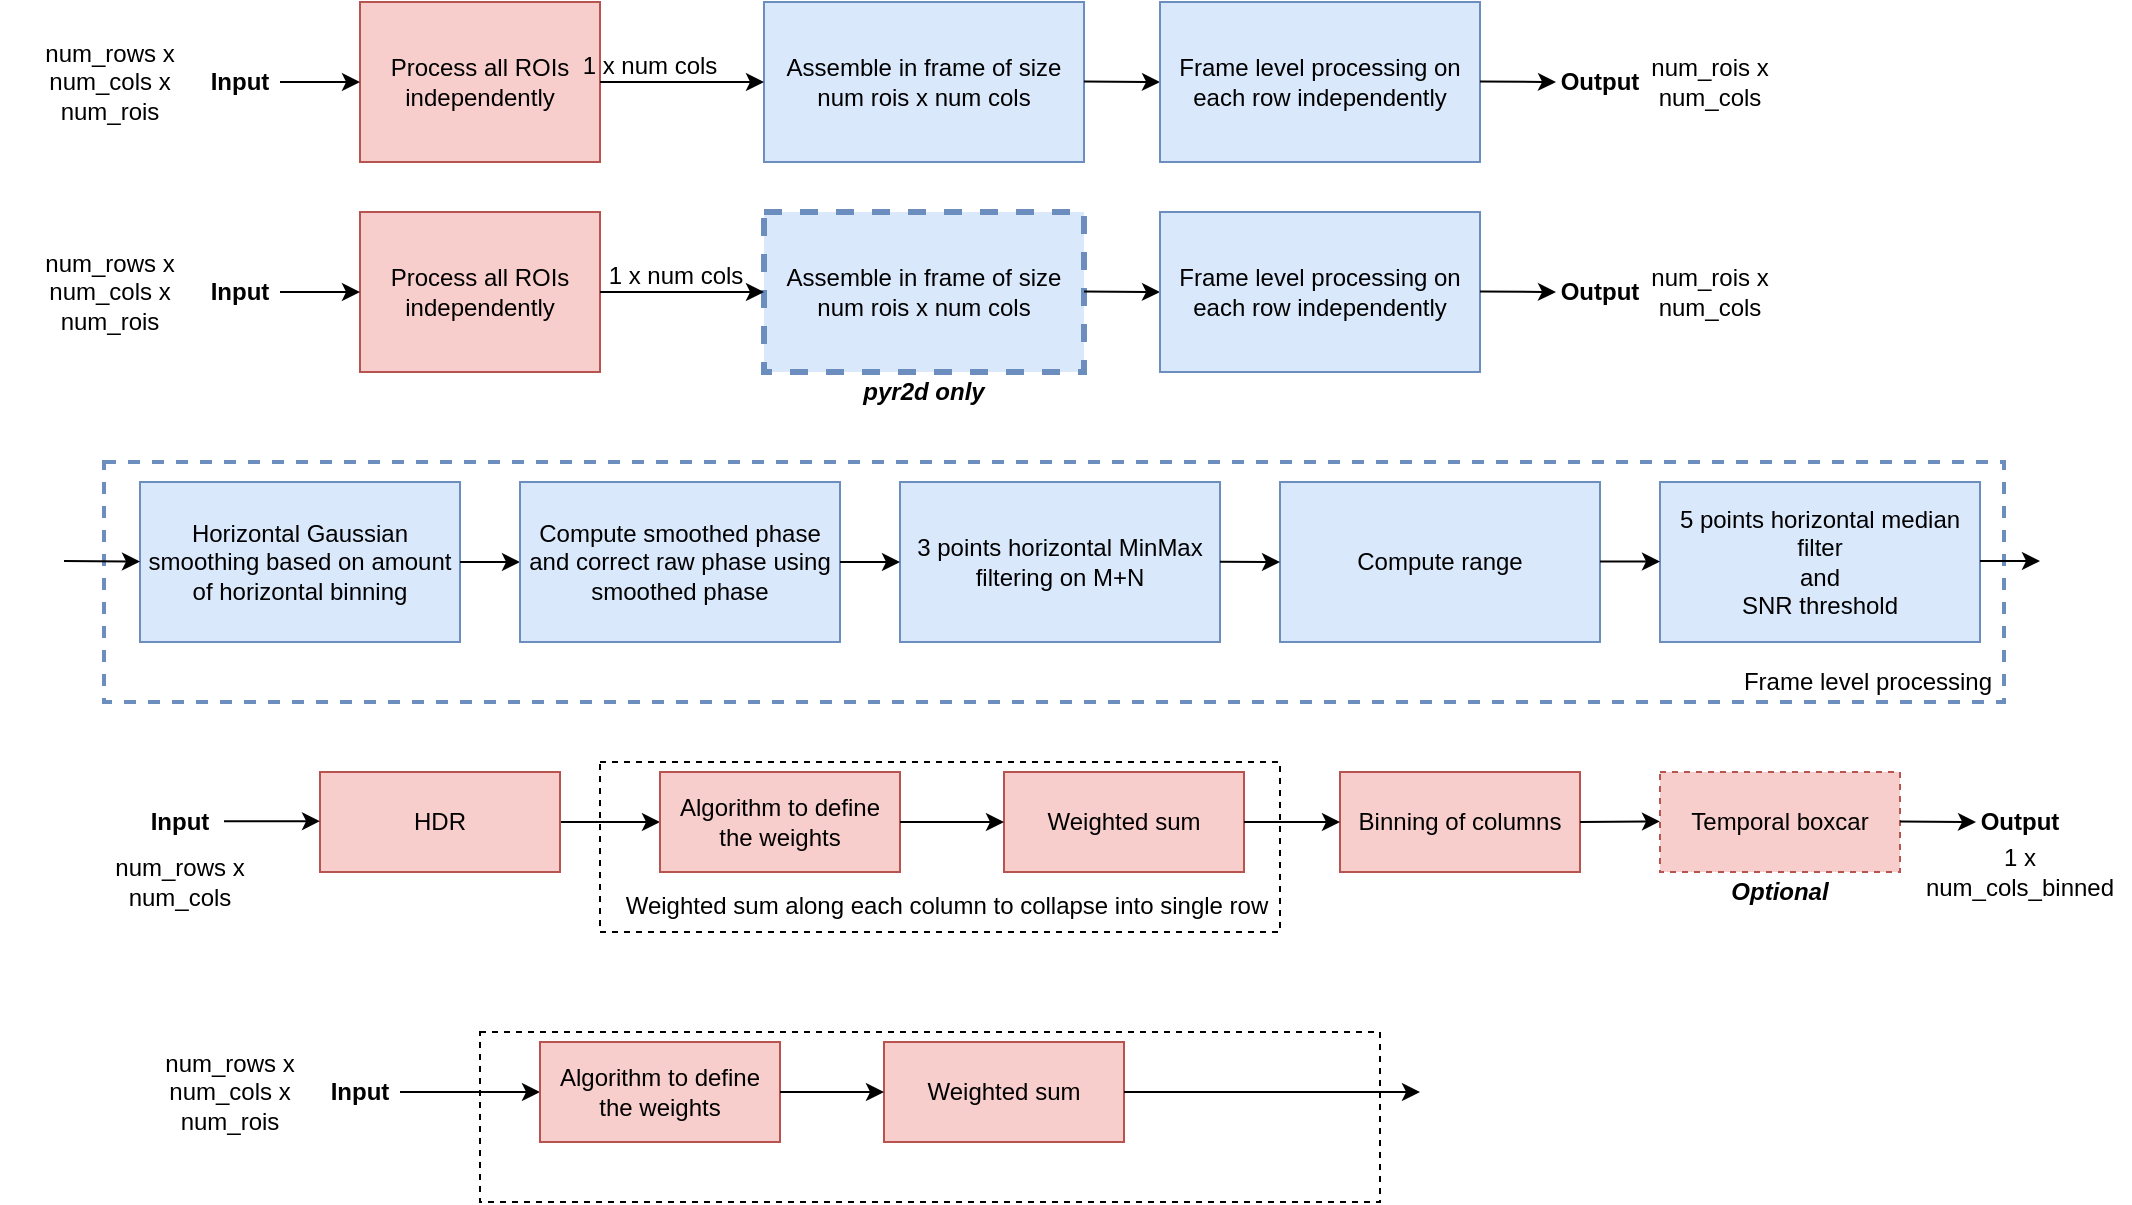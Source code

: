 <mxfile version="20.2.7" type="device" pages="2"><diagram id="CPES8D3Bc70SnslkVam9" name="General"><mxGraphModel dx="1671" dy="1008" grid="1" gridSize="10" guides="1" tooltips="1" connect="1" arrows="1" fold="1" page="1" pageScale="1" pageWidth="1100" pageHeight="850" math="0" shadow="0"><root><mxCell id="0"/><mxCell id="1" parent="0"/><mxCell id="84RFXvigdbON_x3HRqtN-53" value="" style="rounded=0;whiteSpace=wrap;html=1;dashed=1;strokeWidth=2;fillColor=none;strokeColor=#6c8ebf;" vertex="1" parent="1"><mxGeometry x="72" y="470" width="950" height="120" as="geometry"/></mxCell><mxCell id="LRZyCnPMnKfJojhC3Vwh-1" value="Process all ROIs independently" style="rounded=0;whiteSpace=wrap;html=1;fillColor=#f8cecc;strokeColor=#b85450;" parent="1" vertex="1"><mxGeometry x="200" y="240" width="120" height="80" as="geometry"/></mxCell><mxCell id="LRZyCnPMnKfJojhC3Vwh-2" value="" style="endArrow=classic;html=1;rounded=0;entryX=0;entryY=0.5;entryDx=0;entryDy=0;" parent="1" target="LRZyCnPMnKfJojhC3Vwh-1" edge="1"><mxGeometry width="50" height="50" relative="1" as="geometry"><mxPoint x="160" y="280" as="sourcePoint"/><mxPoint x="140" y="370" as="targetPoint"/></mxGeometry></mxCell><mxCell id="LRZyCnPMnKfJojhC3Vwh-4" value="Assemble in frame of size&lt;br&gt;num rois x num cols" style="rounded=0;whiteSpace=wrap;html=1;fillColor=#dae8fc;strokeColor=#6c8ebf;" parent="1" vertex="1"><mxGeometry x="402" y="240" width="160" height="80" as="geometry"/></mxCell><mxCell id="LRZyCnPMnKfJojhC3Vwh-5" value="" style="endArrow=classic;html=1;rounded=0;exitX=1;exitY=0.5;exitDx=0;exitDy=0;entryX=0;entryY=0.5;entryDx=0;entryDy=0;" parent="1" source="LRZyCnPMnKfJojhC3Vwh-1" target="LRZyCnPMnKfJojhC3Vwh-4" edge="1"><mxGeometry width="50" height="50" relative="1" as="geometry"><mxPoint x="360" y="300" as="sourcePoint"/><mxPoint x="410" y="250" as="targetPoint"/></mxGeometry></mxCell><mxCell id="LRZyCnPMnKfJojhC3Vwh-6" value="1 x num cols" style="text;html=1;strokeColor=none;fillColor=none;align=center;verticalAlign=middle;whiteSpace=wrap;rounded=0;" parent="1" vertex="1"><mxGeometry x="310" y="257" width="70" height="30" as="geometry"/></mxCell><mxCell id="LRZyCnPMnKfJojhC3Vwh-8" value="num_rows x num_cols x num_rois" style="text;html=1;strokeColor=none;fillColor=none;align=center;verticalAlign=middle;whiteSpace=wrap;rounded=0;" parent="1" vertex="1"><mxGeometry x="20" y="255" width="110" height="50" as="geometry"/></mxCell><mxCell id="LRZyCnPMnKfJojhC3Vwh-10" value="" style="endArrow=classic;html=1;rounded=0;exitX=1;exitY=0.5;exitDx=0;exitDy=0;" parent="1" edge="1"><mxGeometry width="50" height="50" relative="1" as="geometry"><mxPoint x="562" y="279.71" as="sourcePoint"/><mxPoint x="600" y="280" as="targetPoint"/></mxGeometry></mxCell><mxCell id="LRZyCnPMnKfJojhC3Vwh-11" value="Frame level processing on each row independently" style="rounded=0;whiteSpace=wrap;html=1;fillColor=#dae8fc;strokeColor=#6c8ebf;" parent="1" vertex="1"><mxGeometry x="600" y="240" width="160" height="80" as="geometry"/></mxCell><mxCell id="LRZyCnPMnKfJojhC3Vwh-12" value="&lt;b&gt;Input&lt;/b&gt;" style="text;html=1;strokeColor=none;fillColor=none;align=center;verticalAlign=middle;whiteSpace=wrap;rounded=0;" parent="1" vertex="1"><mxGeometry x="110" y="265" width="60" height="30" as="geometry"/></mxCell><mxCell id="LRZyCnPMnKfJojhC3Vwh-13" value="&lt;b&gt;Output&lt;/b&gt;" style="text;html=1;strokeColor=none;fillColor=none;align=center;verticalAlign=middle;whiteSpace=wrap;rounded=0;" parent="1" vertex="1"><mxGeometry x="790" y="265" width="60" height="30" as="geometry"/></mxCell><mxCell id="LRZyCnPMnKfJojhC3Vwh-14" value="" style="endArrow=classic;html=1;rounded=0;exitX=1;exitY=0.5;exitDx=0;exitDy=0;" parent="1" edge="1"><mxGeometry width="50" height="50" relative="1" as="geometry"><mxPoint x="760" y="279.71" as="sourcePoint"/><mxPoint x="798" y="280" as="targetPoint"/></mxGeometry></mxCell><mxCell id="LRZyCnPMnKfJojhC3Vwh-16" value="num_rois x num_cols" style="text;html=1;strokeColor=none;fillColor=none;align=center;verticalAlign=middle;whiteSpace=wrap;rounded=0;" parent="1" vertex="1"><mxGeometry x="820" y="255" width="110" height="50" as="geometry"/></mxCell><mxCell id="84RFXvigdbON_x3HRqtN-1" value="" style="rounded=0;whiteSpace=wrap;html=1;fillColor=none;dashed=1;" vertex="1" parent="1"><mxGeometry x="320" y="620" width="340" height="85" as="geometry"/></mxCell><mxCell id="84RFXvigdbON_x3HRqtN-2" value="Weighted sum along each column to collapse into single row" style="text;html=1;strokeColor=none;fillColor=none;align=center;verticalAlign=middle;whiteSpace=wrap;rounded=0;dashed=1;" vertex="1" parent="1"><mxGeometry x="326" y="677" width="335" height="30" as="geometry"/></mxCell><mxCell id="84RFXvigdbON_x3HRqtN-3" value="" style="endArrow=classic;html=1;rounded=0;entryX=0;entryY=0.5;entryDx=0;entryDy=0;" edge="1" parent="1" target="84RFXvigdbON_x3HRqtN-6"><mxGeometry width="50" height="50" relative="1" as="geometry"><mxPoint x="300" y="650" as="sourcePoint"/><mxPoint x="320" y="650" as="targetPoint"/></mxGeometry></mxCell><mxCell id="84RFXvigdbON_x3HRqtN-4" value="num_rows x num_cols" style="text;html=1;strokeColor=none;fillColor=none;align=center;verticalAlign=middle;whiteSpace=wrap;rounded=0;" vertex="1" parent="1"><mxGeometry x="55" y="655" width="110" height="50" as="geometry"/></mxCell><mxCell id="84RFXvigdbON_x3HRqtN-5" value="&lt;b&gt;Input&lt;/b&gt;" style="text;html=1;strokeColor=none;fillColor=none;align=center;verticalAlign=middle;whiteSpace=wrap;rounded=0;" vertex="1" parent="1"><mxGeometry x="80" y="635" width="60" height="30" as="geometry"/></mxCell><mxCell id="84RFXvigdbON_x3HRqtN-6" value="Algorithm to define the weights" style="rounded=0;whiteSpace=wrap;html=1;fillColor=#f8cecc;strokeColor=#b85450;" vertex="1" parent="1"><mxGeometry x="350" y="625" width="120" height="50" as="geometry"/></mxCell><mxCell id="84RFXvigdbON_x3HRqtN-7" value="Weighted sum" style="rounded=0;whiteSpace=wrap;html=1;fillColor=#f8cecc;strokeColor=#b85450;" vertex="1" parent="1"><mxGeometry x="522" y="625" width="120" height="50" as="geometry"/></mxCell><mxCell id="84RFXvigdbON_x3HRqtN-8" value="Binning of columns" style="rounded=0;whiteSpace=wrap;html=1;fillColor=#f8cecc;strokeColor=#b85450;" vertex="1" parent="1"><mxGeometry x="690" y="625" width="120" height="50" as="geometry"/></mxCell><mxCell id="84RFXvigdbON_x3HRqtN-9" value="Temporal boxcar" style="rounded=0;whiteSpace=wrap;html=1;fillColor=#f8cecc;strokeColor=#b85450;dashed=1;" vertex="1" parent="1"><mxGeometry x="850" y="625" width="120" height="50" as="geometry"/></mxCell><mxCell id="84RFXvigdbON_x3HRqtN-10" value="&lt;b&gt;Output&lt;/b&gt;" style="text;html=1;strokeColor=none;fillColor=none;align=center;verticalAlign=middle;whiteSpace=wrap;rounded=0;" vertex="1" parent="1"><mxGeometry x="1000" y="635" width="60" height="30" as="geometry"/></mxCell><mxCell id="84RFXvigdbON_x3HRqtN-11" value="" style="endArrow=classic;html=1;rounded=0;exitX=1;exitY=0.5;exitDx=0;exitDy=0;" edge="1" parent="1"><mxGeometry width="50" height="50" relative="1" as="geometry"><mxPoint x="970" y="649.71" as="sourcePoint"/><mxPoint x="1008" y="650" as="targetPoint"/></mxGeometry></mxCell><mxCell id="84RFXvigdbON_x3HRqtN-12" value="" style="endArrow=classic;html=1;rounded=0;exitX=1;exitY=0.5;exitDx=0;exitDy=0;entryX=0;entryY=0.5;entryDx=0;entryDy=0;" edge="1" parent="1" source="84RFXvigdbON_x3HRqtN-6" target="84RFXvigdbON_x3HRqtN-7"><mxGeometry width="50" height="50" relative="1" as="geometry"><mxPoint x="640" y="565" as="sourcePoint"/><mxPoint x="690" y="515" as="targetPoint"/></mxGeometry></mxCell><mxCell id="84RFXvigdbON_x3HRqtN-13" value="" style="endArrow=classic;html=1;rounded=0;exitX=1;exitY=0.5;exitDx=0;exitDy=0;entryX=0;entryY=0.5;entryDx=0;entryDy=0;" edge="1" parent="1" source="84RFXvigdbON_x3HRqtN-7" target="84RFXvigdbON_x3HRqtN-8"><mxGeometry width="50" height="50" relative="1" as="geometry"><mxPoint x="750" y="625" as="sourcePoint"/><mxPoint x="800" y="575" as="targetPoint"/></mxGeometry></mxCell><mxCell id="84RFXvigdbON_x3HRqtN-14" value="" style="endArrow=classic;html=1;rounded=0;entryX=0;entryY=0.5;entryDx=0;entryDy=0;" edge="1" parent="1"><mxGeometry width="50" height="50" relative="1" as="geometry"><mxPoint x="810" y="650" as="sourcePoint"/><mxPoint x="850" y="649.71" as="targetPoint"/></mxGeometry></mxCell><mxCell id="84RFXvigdbON_x3HRqtN-15" value="" style="rounded=0;whiteSpace=wrap;html=1;fillColor=none;dashed=1;" vertex="1" parent="1"><mxGeometry x="260" y="755" width="450" height="85" as="geometry"/></mxCell><mxCell id="84RFXvigdbON_x3HRqtN-16" value="" style="endArrow=classic;html=1;rounded=0;entryX=0;entryY=0.5;entryDx=0;entryDy=0;" edge="1" parent="1" target="84RFXvigdbON_x3HRqtN-19"><mxGeometry width="50" height="50" relative="1" as="geometry"><mxPoint x="220" y="785" as="sourcePoint"/><mxPoint x="260" y="785" as="targetPoint"/></mxGeometry></mxCell><mxCell id="84RFXvigdbON_x3HRqtN-17" value="num_rows x num_cols x num_rois" style="text;html=1;strokeColor=none;fillColor=none;align=center;verticalAlign=middle;whiteSpace=wrap;rounded=0;" vertex="1" parent="1"><mxGeometry x="80" y="760" width="110" height="50" as="geometry"/></mxCell><mxCell id="84RFXvigdbON_x3HRqtN-18" value="&lt;b&gt;Input&lt;/b&gt;" style="text;html=1;strokeColor=none;fillColor=none;align=center;verticalAlign=middle;whiteSpace=wrap;rounded=0;" vertex="1" parent="1"><mxGeometry x="170" y="770" width="60" height="30" as="geometry"/></mxCell><mxCell id="84RFXvigdbON_x3HRqtN-19" value="Algorithm to define the weights" style="rounded=0;whiteSpace=wrap;html=1;fillColor=#f8cecc;strokeColor=#b85450;" vertex="1" parent="1"><mxGeometry x="290" y="760" width="120" height="50" as="geometry"/></mxCell><mxCell id="84RFXvigdbON_x3HRqtN-20" value="Weighted sum" style="rounded=0;whiteSpace=wrap;html=1;fillColor=#f8cecc;strokeColor=#b85450;" vertex="1" parent="1"><mxGeometry x="462" y="760" width="120" height="50" as="geometry"/></mxCell><mxCell id="84RFXvigdbON_x3HRqtN-21" value="" style="endArrow=classic;html=1;rounded=0;exitX=1;exitY=0.5;exitDx=0;exitDy=0;entryX=0;entryY=0.5;entryDx=0;entryDy=0;" edge="1" parent="1" source="84RFXvigdbON_x3HRqtN-19" target="84RFXvigdbON_x3HRqtN-20"><mxGeometry width="50" height="50" relative="1" as="geometry"><mxPoint x="580" y="700" as="sourcePoint"/><mxPoint x="630" y="650" as="targetPoint"/></mxGeometry></mxCell><mxCell id="84RFXvigdbON_x3HRqtN-22" value="" style="endArrow=classic;html=1;rounded=0;exitX=1;exitY=0.5;exitDx=0;exitDy=0;" edge="1" parent="1" source="84RFXvigdbON_x3HRqtN-20"><mxGeometry width="50" height="50" relative="1" as="geometry"><mxPoint x="690" y="760" as="sourcePoint"/><mxPoint x="730" y="785" as="targetPoint"/></mxGeometry></mxCell><mxCell id="84RFXvigdbON_x3HRqtN-23" value="Process all ROIs independently" style="rounded=0;whiteSpace=wrap;html=1;fillColor=#f8cecc;strokeColor=#b85450;" vertex="1" parent="1"><mxGeometry x="200" y="345" width="120" height="80" as="geometry"/></mxCell><mxCell id="84RFXvigdbON_x3HRqtN-24" value="" style="endArrow=classic;html=1;rounded=0;entryX=0;entryY=0.5;entryDx=0;entryDy=0;" edge="1" parent="1" target="84RFXvigdbON_x3HRqtN-23"><mxGeometry width="50" height="50" relative="1" as="geometry"><mxPoint x="160" y="385" as="sourcePoint"/><mxPoint x="140" y="475" as="targetPoint"/></mxGeometry></mxCell><mxCell id="84RFXvigdbON_x3HRqtN-25" value="Assemble in frame of size&lt;br&gt;num rois x num cols" style="rounded=0;whiteSpace=wrap;html=1;fillColor=#dae8fc;strokeColor=#6c8ebf;dashed=1;strokeWidth=3;" vertex="1" parent="1"><mxGeometry x="402" y="345" width="160" height="80" as="geometry"/></mxCell><mxCell id="84RFXvigdbON_x3HRqtN-26" value="" style="endArrow=classic;html=1;rounded=0;exitX=1;exitY=0.5;exitDx=0;exitDy=0;entryX=0;entryY=0.5;entryDx=0;entryDy=0;" edge="1" parent="1" source="84RFXvigdbON_x3HRqtN-23" target="84RFXvigdbON_x3HRqtN-25"><mxGeometry width="50" height="50" relative="1" as="geometry"><mxPoint x="360" y="405" as="sourcePoint"/><mxPoint x="410" y="355" as="targetPoint"/></mxGeometry></mxCell><mxCell id="84RFXvigdbON_x3HRqtN-27" value="1 x num cols" style="text;html=1;strokeColor=none;fillColor=none;align=center;verticalAlign=middle;whiteSpace=wrap;rounded=0;" vertex="1" parent="1"><mxGeometry x="323" y="362" width="70" height="30" as="geometry"/></mxCell><mxCell id="84RFXvigdbON_x3HRqtN-28" value="num_rows x num_cols x num_rois" style="text;html=1;strokeColor=none;fillColor=none;align=center;verticalAlign=middle;whiteSpace=wrap;rounded=0;" vertex="1" parent="1"><mxGeometry x="20" y="360" width="110" height="50" as="geometry"/></mxCell><mxCell id="84RFXvigdbON_x3HRqtN-29" value="" style="endArrow=classic;html=1;rounded=0;exitX=1;exitY=0.5;exitDx=0;exitDy=0;" edge="1" parent="1"><mxGeometry width="50" height="50" relative="1" as="geometry"><mxPoint x="562" y="384.71" as="sourcePoint"/><mxPoint x="600" y="385" as="targetPoint"/></mxGeometry></mxCell><mxCell id="84RFXvigdbON_x3HRqtN-30" value="Frame level processing on each row independently" style="rounded=0;whiteSpace=wrap;html=1;fillColor=#dae8fc;strokeColor=#6c8ebf;" vertex="1" parent="1"><mxGeometry x="600" y="345" width="160" height="80" as="geometry"/></mxCell><mxCell id="84RFXvigdbON_x3HRqtN-31" value="&lt;b&gt;Input&lt;/b&gt;" style="text;html=1;strokeColor=none;fillColor=none;align=center;verticalAlign=middle;whiteSpace=wrap;rounded=0;" vertex="1" parent="1"><mxGeometry x="110" y="370" width="60" height="30" as="geometry"/></mxCell><mxCell id="84RFXvigdbON_x3HRqtN-32" value="&lt;b&gt;Output&lt;/b&gt;" style="text;html=1;strokeColor=none;fillColor=none;align=center;verticalAlign=middle;whiteSpace=wrap;rounded=0;" vertex="1" parent="1"><mxGeometry x="790" y="370" width="60" height="30" as="geometry"/></mxCell><mxCell id="84RFXvigdbON_x3HRqtN-33" value="" style="endArrow=classic;html=1;rounded=0;exitX=1;exitY=0.5;exitDx=0;exitDy=0;" edge="1" parent="1"><mxGeometry width="50" height="50" relative="1" as="geometry"><mxPoint x="760" y="384.71" as="sourcePoint"/><mxPoint x="798" y="385" as="targetPoint"/></mxGeometry></mxCell><mxCell id="84RFXvigdbON_x3HRqtN-34" value="num_rois x num_cols" style="text;html=1;strokeColor=none;fillColor=none;align=center;verticalAlign=middle;whiteSpace=wrap;rounded=0;" vertex="1" parent="1"><mxGeometry x="820" y="360" width="110" height="50" as="geometry"/></mxCell><mxCell id="84RFXvigdbON_x3HRqtN-35" value="&lt;i&gt;&lt;b&gt;pyr2d only&lt;/b&gt;&lt;/i&gt;" style="text;html=1;strokeColor=none;fillColor=none;align=center;verticalAlign=middle;whiteSpace=wrap;rounded=0;dashed=1;" vertex="1" parent="1"><mxGeometry x="432" y="420" width="100" height="30" as="geometry"/></mxCell><mxCell id="84RFXvigdbON_x3HRqtN-37" value="Horizontal Gaussian smoothing based on amount of horizontal binning" style="rounded=0;whiteSpace=wrap;html=1;fillColor=#dae8fc;strokeColor=#6c8ebf;" vertex="1" parent="1"><mxGeometry x="90" y="480" width="160" height="80" as="geometry"/></mxCell><mxCell id="84RFXvigdbON_x3HRqtN-38" value="" style="endArrow=classic;html=1;rounded=0;exitX=1;exitY=0.5;exitDx=0;exitDy=0;" edge="1" parent="1" source="84RFXvigdbON_x3HRqtN-37"><mxGeometry width="50" height="50" relative="1" as="geometry"><mxPoint x="380" y="530" as="sourcePoint"/><mxPoint x="280" y="520" as="targetPoint"/></mxGeometry></mxCell><mxCell id="84RFXvigdbON_x3HRqtN-39" value="Compute smoothed phase and correct raw phase using smoothed phase" style="rounded=0;whiteSpace=wrap;html=1;fillColor=#dae8fc;strokeColor=#6c8ebf;" vertex="1" parent="1"><mxGeometry x="280" y="480" width="160" height="80" as="geometry"/></mxCell><mxCell id="84RFXvigdbON_x3HRqtN-40" value="3 points horizontal MinMax filtering on M+N" style="rounded=0;whiteSpace=wrap;html=1;fillColor=#dae8fc;strokeColor=#6c8ebf;" vertex="1" parent="1"><mxGeometry x="470" y="480" width="160" height="80" as="geometry"/></mxCell><mxCell id="84RFXvigdbON_x3HRqtN-41" value="" style="endArrow=classic;html=1;rounded=0;exitX=1;exitY=0.5;exitDx=0;exitDy=0;" edge="1" parent="1" source="84RFXvigdbON_x3HRqtN-39"><mxGeometry width="50" height="50" relative="1" as="geometry"><mxPoint x="470" y="550" as="sourcePoint"/><mxPoint x="470" y="520" as="targetPoint"/></mxGeometry></mxCell><mxCell id="84RFXvigdbON_x3HRqtN-42" value="Compute range" style="rounded=0;whiteSpace=wrap;html=1;fillColor=#dae8fc;strokeColor=#6c8ebf;" vertex="1" parent="1"><mxGeometry x="660" y="480" width="160" height="80" as="geometry"/></mxCell><mxCell id="84RFXvigdbON_x3HRqtN-43" value="" style="endArrow=classic;html=1;rounded=0;exitX=1;exitY=0.5;exitDx=0;exitDy=0;" edge="1" parent="1"><mxGeometry width="50" height="50" relative="1" as="geometry"><mxPoint x="630" y="519.92" as="sourcePoint"/><mxPoint x="660" y="520" as="targetPoint"/></mxGeometry></mxCell><mxCell id="84RFXvigdbON_x3HRqtN-46" value="5 points horizontal median filter&lt;br&gt;and&lt;br&gt;SNR threshold" style="rounded=0;whiteSpace=wrap;html=1;fillColor=#dae8fc;strokeColor=#6c8ebf;" vertex="1" parent="1"><mxGeometry x="850" y="480" width="160" height="80" as="geometry"/></mxCell><mxCell id="84RFXvigdbON_x3HRqtN-48" value="" style="endArrow=classic;html=1;rounded=0;exitX=1;exitY=0.5;exitDx=0;exitDy=0;" edge="1" parent="1"><mxGeometry width="50" height="50" relative="1" as="geometry"><mxPoint x="820" y="519.71" as="sourcePoint"/><mxPoint x="850" y="519.79" as="targetPoint"/></mxGeometry></mxCell><mxCell id="84RFXvigdbON_x3HRqtN-49" value="" style="endArrow=classic;html=1;rounded=0;exitX=1;exitY=0.5;exitDx=0;exitDy=0;" edge="1" parent="1"><mxGeometry width="50" height="50" relative="1" as="geometry"><mxPoint x="52" y="519.5" as="sourcePoint"/><mxPoint x="90" y="519.79" as="targetPoint"/></mxGeometry></mxCell><mxCell id="84RFXvigdbON_x3HRqtN-50" value="" style="endArrow=classic;html=1;rounded=0;" edge="1" parent="1"><mxGeometry width="50" height="50" relative="1" as="geometry"><mxPoint x="1010" y="519.5" as="sourcePoint"/><mxPoint x="1040" y="519.5" as="targetPoint"/></mxGeometry></mxCell><mxCell id="84RFXvigdbON_x3HRqtN-54" value="Frame level processing" style="text;html=1;strokeColor=none;fillColor=none;align=center;verticalAlign=middle;whiteSpace=wrap;rounded=0;dashed=1;" vertex="1" parent="1"><mxGeometry x="844" y="565" width="220" height="30" as="geometry"/></mxCell><mxCell id="84RFXvigdbON_x3HRqtN-55" value="&lt;i&gt;&lt;b&gt;Optional&lt;/b&gt;&lt;/i&gt;" style="text;html=1;strokeColor=none;fillColor=none;align=center;verticalAlign=middle;whiteSpace=wrap;rounded=0;dashed=1;" vertex="1" parent="1"><mxGeometry x="880" y="670" width="60" height="30" as="geometry"/></mxCell><mxCell id="84RFXvigdbON_x3HRqtN-56" value="HDR" style="rounded=0;whiteSpace=wrap;html=1;fillColor=#f8cecc;strokeColor=#b85450;" vertex="1" parent="1"><mxGeometry x="180" y="625" width="120" height="50" as="geometry"/></mxCell><mxCell id="84RFXvigdbON_x3HRqtN-57" value="" style="endArrow=classic;html=1;rounded=0;exitX=1;exitY=0.5;exitDx=0;exitDy=0;entryX=0;entryY=0.5;entryDx=0;entryDy=0;" edge="1" parent="1"><mxGeometry width="50" height="50" relative="1" as="geometry"><mxPoint x="132" y="649.58" as="sourcePoint"/><mxPoint x="180" y="649.58" as="targetPoint"/></mxGeometry></mxCell><mxCell id="84RFXvigdbON_x3HRqtN-58" value="1 x num_cols_binned" style="text;html=1;strokeColor=none;fillColor=none;align=center;verticalAlign=middle;whiteSpace=wrap;rounded=0;" vertex="1" parent="1"><mxGeometry x="975" y="650" width="110" height="50" as="geometry"/></mxCell></root></mxGraphModel></diagram><diagram id="yjYOpguXzEFiWofL48hG" name="Weighted schemes"><mxGraphModel dx="1420" dy="857" grid="1" gridSize="10" guides="1" tooltips="1" connect="1" arrows="1" fold="1" page="1" pageScale="1" pageWidth="1100" pageHeight="850" math="0" shadow="0"><root><mxCell id="0"/><mxCell id="1" parent="0"/><mxCell id="8onglf-DqJmvFjRwNT8m-1" value="" style="rounded=0;whiteSpace=wrap;html=1;fillColor=none;dashed=1;" vertex="1" parent="1"><mxGeometry x="262" y="300" width="500" height="85" as="geometry"/></mxCell><mxCell id="8onglf-DqJmvFjRwNT8m-2" value="Weighted sum algorithm using all num_rows points for each column (assigned weight based on SNR value of each pixel)" style="text;html=1;strokeColor=none;fillColor=none;align=center;verticalAlign=middle;whiteSpace=wrap;rounded=0;dashed=1;" vertex="1" parent="1"><mxGeometry x="263.5" y="385" width="497" height="30" as="geometry"/></mxCell><mxCell id="8onglf-DqJmvFjRwNT8m-3" value="" style="endArrow=classic;html=1;rounded=0;entryX=0;entryY=0.5;entryDx=0;entryDy=0;exitX=1;exitY=0.5;exitDx=0;exitDy=0;" edge="1" parent="1" target="8onglf-DqJmvFjRwNT8m-6" source="8onglf-DqJmvFjRwNT8m-19"><mxGeometry width="50" height="50" relative="1" as="geometry"><mxPoint x="402" y="330" as="sourcePoint"/><mxPoint x="422" y="330" as="targetPoint"/></mxGeometry></mxCell><mxCell id="8onglf-DqJmvFjRwNT8m-6" value="Create weights using SNR_pi / SNR_total for each pixel, column-wise" style="rounded=0;whiteSpace=wrap;html=1;fillColor=#f8cecc;strokeColor=#b85450;" vertex="1" parent="1"><mxGeometry x="452" y="303" width="120" height="75" as="geometry"/></mxCell><mxCell id="8onglf-DqJmvFjRwNT8m-7" value="Perform column-wise weighted sum" style="rounded=0;whiteSpace=wrap;html=1;fillColor=#f8cecc;strokeColor=#b85450;" vertex="1" parent="1"><mxGeometry x="624" y="315" width="120" height="50" as="geometry"/></mxCell><mxCell id="8onglf-DqJmvFjRwNT8m-12" value="" style="endArrow=classic;html=1;rounded=0;exitX=1;exitY=0.5;exitDx=0;exitDy=0;entryX=0;entryY=0.5;entryDx=0;entryDy=0;" edge="1" parent="1" source="8onglf-DqJmvFjRwNT8m-6" target="8onglf-DqJmvFjRwNT8m-7"><mxGeometry width="50" height="50" relative="1" as="geometry"><mxPoint x="742" y="245" as="sourcePoint"/><mxPoint x="792" y="195" as="targetPoint"/></mxGeometry></mxCell><mxCell id="8onglf-DqJmvFjRwNT8m-13" value="" style="endArrow=classic;html=1;rounded=0;exitX=1;exitY=0.5;exitDx=0;exitDy=0;" edge="1" parent="1" source="8onglf-DqJmvFjRwNT8m-7"><mxGeometry width="50" height="50" relative="1" as="geometry"><mxPoint x="852" y="305" as="sourcePoint"/><mxPoint x="792" y="340" as="targetPoint"/></mxGeometry></mxCell><mxCell id="8onglf-DqJmvFjRwNT8m-19" value="Compute SNR (tap rotation) for each pixel" style="rounded=0;whiteSpace=wrap;html=1;fillColor=#f8cecc;strokeColor=#b85450;" vertex="1" parent="1"><mxGeometry x="282" y="315" width="120" height="50" as="geometry"/></mxCell><mxCell id="8onglf-DqJmvFjRwNT8m-20" value="" style="endArrow=classic;html=1;rounded=0;entryX=0;entryY=0.5;entryDx=0;entryDy=0;" edge="1" parent="1" target="8onglf-DqJmvFjRwNT8m-19"><mxGeometry width="50" height="50" relative="1" as="geometry"><mxPoint x="234" y="340" as="sourcePoint"/><mxPoint x="282" y="331.5" as="targetPoint"/></mxGeometry></mxCell><mxCell id="8onglf-DqJmvFjRwNT8m-21" value="" style="endArrow=none;dashed=1;html=1;dashPattern=1 3;strokeWidth=2;rounded=0;" edge="1" parent="1"><mxGeometry width="50" height="50" relative="1" as="geometry"><mxPoint x="190" y="339.58" as="sourcePoint"/><mxPoint x="220" y="340" as="targetPoint"/></mxGeometry></mxCell><mxCell id="8onglf-DqJmvFjRwNT8m-24" value="" style="rounded=0;whiteSpace=wrap;html=1;fillColor=none;dashed=1;" vertex="1" parent="1"><mxGeometry x="150" y="150" width="760" height="85" as="geometry"/></mxCell><mxCell id="8onglf-DqJmvFjRwNT8m-22" value="" style="endArrow=none;dashed=1;html=1;dashPattern=1 3;strokeWidth=2;rounded=0;" edge="1" parent="1"><mxGeometry width="50" height="50" relative="1" as="geometry"><mxPoint x="814" y="339.58" as="sourcePoint"/><mxPoint x="844" y="340" as="targetPoint"/></mxGeometry></mxCell><mxCell id="8onglf-DqJmvFjRwNT8m-25" value="Weighted sum algorithm using a subset of each column to avoid mixing lower SNR pixels with higher SNR pixels" style="text;html=1;strokeColor=none;fillColor=none;align=center;verticalAlign=middle;whiteSpace=wrap;rounded=0;dashed=1;" vertex="1" parent="1"><mxGeometry x="170" y="230" width="750" height="30" as="geometry"/></mxCell><mxCell id="8onglf-DqJmvFjRwNT8m-42" value="" style="edgeStyle=orthogonalEdgeStyle;rounded=0;orthogonalLoop=1;jettySize=auto;html=1;" edge="1" parent="1" source="8onglf-DqJmvFjRwNT8m-27" target="8onglf-DqJmvFjRwNT8m-28"><mxGeometry relative="1" as="geometry"/></mxCell><mxCell id="8onglf-DqJmvFjRwNT8m-27" value="Create weights using SNR_pi / SNR_total from the subset of pixels selected in each column" style="rounded=0;whiteSpace=wrap;html=1;fillColor=#f8cecc;strokeColor=#b85450;" vertex="1" parent="1"><mxGeometry x="621" y="155" width="120" height="75" as="geometry"/></mxCell><mxCell id="8onglf-DqJmvFjRwNT8m-28" value="Perform column-wise weighted sum" style="rounded=0;whiteSpace=wrap;html=1;fillColor=#f8cecc;strokeColor=#b85450;" vertex="1" parent="1"><mxGeometry x="770" y="167.5" width="120" height="50" as="geometry"/></mxCell><mxCell id="8onglf-DqJmvFjRwNT8m-39" value="" style="edgeStyle=orthogonalEdgeStyle;rounded=0;orthogonalLoop=1;jettySize=auto;html=1;" edge="1" parent="1" source="8onglf-DqJmvFjRwNT8m-31" target="8onglf-DqJmvFjRwNT8m-35"><mxGeometry relative="1" as="geometry"/></mxCell><mxCell id="8onglf-DqJmvFjRwNT8m-31" value="Compute SNR (tap rotation) for each pixel" style="rounded=0;whiteSpace=wrap;html=1;fillColor=#f8cecc;strokeColor=#b85450;" vertex="1" parent="1"><mxGeometry x="170" y="167.5" width="120" height="50" as="geometry"/></mxCell><mxCell id="8onglf-DqJmvFjRwNT8m-33" value="" style="endArrow=none;dashed=1;html=1;dashPattern=1 3;strokeWidth=2;rounded=0;" edge="1" parent="1"><mxGeometry width="50" height="50" relative="1" as="geometry"><mxPoint x="82" y="192.29" as="sourcePoint"/><mxPoint x="112" y="192.71" as="targetPoint"/></mxGeometry></mxCell><mxCell id="8onglf-DqJmvFjRwNT8m-40" value="" style="edgeStyle=orthogonalEdgeStyle;rounded=0;orthogonalLoop=1;jettySize=auto;html=1;" edge="1" parent="1" source="8onglf-DqJmvFjRwNT8m-35" target="8onglf-DqJmvFjRwNT8m-38"><mxGeometry relative="1" as="geometry"/></mxCell><mxCell id="8onglf-DqJmvFjRwNT8m-35" value="Sort each column in descending order of SNR" style="rounded=0;whiteSpace=wrap;html=1;fillColor=#f8cecc;strokeColor=#b85450;" vertex="1" parent="1"><mxGeometry x="310" y="167.5" width="120" height="50" as="geometry"/></mxCell><mxCell id="8onglf-DqJmvFjRwNT8m-37" value="" style="endArrow=classic;html=1;rounded=0;entryX=0;entryY=0.5;entryDx=0;entryDy=0;" edge="1" parent="1"><mxGeometry width="50" height="50" relative="1" as="geometry"><mxPoint x="122" y="192.29" as="sourcePoint"/><mxPoint x="170" y="192.29" as="targetPoint"/></mxGeometry></mxCell><mxCell id="8onglf-DqJmvFjRwNT8m-41" value="" style="edgeStyle=orthogonalEdgeStyle;rounded=0;orthogonalLoop=1;jettySize=auto;html=1;" edge="1" parent="1" source="8onglf-DqJmvFjRwNT8m-38" target="8onglf-DqJmvFjRwNT8m-27"><mxGeometry relative="1" as="geometry"/></mxCell><mxCell id="8onglf-DqJmvFjRwNT8m-38" value="Algorithm to keep only a subset of pixels for each column: Akaike, threshold, predefined num points." style="rounded=0;whiteSpace=wrap;html=1;fillColor=#f8cecc;strokeColor=#b85450;" vertex="1" parent="1"><mxGeometry x="456" y="155" width="143" height="75" as="geometry"/></mxCell><mxCell id="8onglf-DqJmvFjRwNT8m-43" value="" style="endArrow=classic;html=1;rounded=0;exitX=1;exitY=0.5;exitDx=0;exitDy=0;" edge="1" parent="1"><mxGeometry width="50" height="50" relative="1" as="geometry"><mxPoint x="890" y="192.51" as="sourcePoint"/><mxPoint x="938" y="192.51" as="targetPoint"/></mxGeometry></mxCell><mxCell id="8onglf-DqJmvFjRwNT8m-44" value="" style="endArrow=none;dashed=1;html=1;dashPattern=1 3;strokeWidth=2;rounded=0;" edge="1" parent="1"><mxGeometry width="50" height="50" relative="1" as="geometry"><mxPoint x="960" y="192.09" as="sourcePoint"/><mxPoint x="990" y="192.51" as="targetPoint"/></mxGeometry></mxCell><mxCell id="8onglf-DqJmvFjRwNT8m-72" value="&lt;b&gt;This is the samething as above but we can drop the SORT because we always use all 20 pixels in a column&lt;/b&gt;" style="text;html=1;strokeColor=none;fillColor=none;align=center;verticalAlign=middle;whiteSpace=wrap;rounded=0;dashed=1;" vertex="1" parent="1"><mxGeometry x="880" y="305" width="170" height="75" as="geometry"/></mxCell><mxCell id="8onglf-DqJmvFjRwNT8m-73" value="" style="rounded=0;whiteSpace=wrap;html=1;fillColor=none;dashed=1;" vertex="1" parent="1"><mxGeometry x="144" y="440" width="760" height="85" as="geometry"/></mxCell><mxCell id="8onglf-DqJmvFjRwNT8m-74" value="Weighted sum algorithm using a subset of each column to avoid mixing lower SNR pixels with higher SNR pixels. Instead of sort, find the max(SNR) position and keep the neighboring pixels" style="text;html=1;strokeColor=none;fillColor=none;align=center;verticalAlign=middle;whiteSpace=wrap;rounded=0;dashed=1;" vertex="1" parent="1"><mxGeometry x="155" y="530" width="750" height="30" as="geometry"/></mxCell><mxCell id="8onglf-DqJmvFjRwNT8m-75" value="" style="edgeStyle=orthogonalEdgeStyle;rounded=0;orthogonalLoop=1;jettySize=auto;html=1;" edge="1" parent="1" source="8onglf-DqJmvFjRwNT8m-76" target="8onglf-DqJmvFjRwNT8m-77"><mxGeometry relative="1" as="geometry"/></mxCell><mxCell id="8onglf-DqJmvFjRwNT8m-76" value="Create weights using SNR_pi / SNR_total from the subset of pixels selected in each column" style="rounded=0;whiteSpace=wrap;html=1;fillColor=#f8cecc;strokeColor=#b85450;" vertex="1" parent="1"><mxGeometry x="615" y="445" width="120" height="75" as="geometry"/></mxCell><mxCell id="8onglf-DqJmvFjRwNT8m-77" value="Perform column-wise weighted sum" style="rounded=0;whiteSpace=wrap;html=1;fillColor=#f8cecc;strokeColor=#b85450;" vertex="1" parent="1"><mxGeometry x="764" y="457.5" width="120" height="50" as="geometry"/></mxCell><mxCell id="8onglf-DqJmvFjRwNT8m-78" value="" style="edgeStyle=orthogonalEdgeStyle;rounded=0;orthogonalLoop=1;jettySize=auto;html=1;" edge="1" parent="1" source="8onglf-DqJmvFjRwNT8m-79" target="8onglf-DqJmvFjRwNT8m-82"><mxGeometry relative="1" as="geometry"/></mxCell><mxCell id="8onglf-DqJmvFjRwNT8m-79" value="Compute SNR (tap rotation) for each pixel" style="rounded=0;whiteSpace=wrap;html=1;fillColor=#f8cecc;strokeColor=#b85450;" vertex="1" parent="1"><mxGeometry x="164" y="457.5" width="120" height="50" as="geometry"/></mxCell><mxCell id="8onglf-DqJmvFjRwNT8m-80" value="" style="endArrow=none;dashed=1;html=1;dashPattern=1 3;strokeWidth=2;rounded=0;" edge="1" parent="1"><mxGeometry width="50" height="50" relative="1" as="geometry"><mxPoint x="76" y="482.29" as="sourcePoint"/><mxPoint x="106" y="482.71" as="targetPoint"/></mxGeometry></mxCell><mxCell id="8onglf-DqJmvFjRwNT8m-81" value="" style="edgeStyle=orthogonalEdgeStyle;rounded=0;orthogonalLoop=1;jettySize=auto;html=1;" edge="1" parent="1" source="8onglf-DqJmvFjRwNT8m-82" target="8onglf-DqJmvFjRwNT8m-85"><mxGeometry relative="1" as="geometry"/></mxCell><mxCell id="8onglf-DqJmvFjRwNT8m-82" value="Find where max(SNR) is" style="rounded=0;whiteSpace=wrap;html=1;fillColor=#f8cecc;strokeColor=#b85450;" vertex="1" parent="1"><mxGeometry x="304" y="457.5" width="120" height="50" as="geometry"/></mxCell><mxCell id="8onglf-DqJmvFjRwNT8m-83" value="" style="endArrow=classic;html=1;rounded=0;entryX=0;entryY=0.5;entryDx=0;entryDy=0;" edge="1" parent="1"><mxGeometry width="50" height="50" relative="1" as="geometry"><mxPoint x="116" y="482.29" as="sourcePoint"/><mxPoint x="164" y="482.29" as="targetPoint"/></mxGeometry></mxCell><mxCell id="8onglf-DqJmvFjRwNT8m-84" value="" style="edgeStyle=orthogonalEdgeStyle;rounded=0;orthogonalLoop=1;jettySize=auto;html=1;" edge="1" parent="1" source="8onglf-DqJmvFjRwNT8m-85" target="8onglf-DqJmvFjRwNT8m-76"><mxGeometry relative="1" as="geometry"/></mxCell><mxCell id="8onglf-DqJmvFjRwNT8m-85" value="Keep N (N is odd) points centered on max SNR" style="rounded=0;whiteSpace=wrap;html=1;fillColor=#f8cecc;strokeColor=#b85450;" vertex="1" parent="1"><mxGeometry x="450" y="445" width="143" height="75" as="geometry"/></mxCell><mxCell id="8onglf-DqJmvFjRwNT8m-86" value="" style="endArrow=classic;html=1;rounded=0;exitX=1;exitY=0.5;exitDx=0;exitDy=0;" edge="1" parent="1"><mxGeometry width="50" height="50" relative="1" as="geometry"><mxPoint x="884" y="482.51" as="sourcePoint"/><mxPoint x="932" y="482.51" as="targetPoint"/></mxGeometry></mxCell><mxCell id="8onglf-DqJmvFjRwNT8m-87" value="" style="endArrow=none;dashed=1;html=1;dashPattern=1 3;strokeWidth=2;rounded=0;" edge="1" parent="1"><mxGeometry width="50" height="50" relative="1" as="geometry"><mxPoint x="954" y="482.09" as="sourcePoint"/><mxPoint x="984" y="482.51" as="targetPoint"/></mxGeometry></mxCell><mxCell id="8onglf-DqJmvFjRwNT8m-88" value="" style="rounded=0;whiteSpace=wrap;html=1;fillColor=none;dashed=1;" vertex="1" parent="1"><mxGeometry x="241" y="580" width="618" height="85" as="geometry"/></mxCell><mxCell id="8onglf-DqJmvFjRwNT8m-89" value="Same as above with SNR but using maximum intensity to avoid tap rotation" style="text;html=1;strokeColor=none;fillColor=none;align=center;verticalAlign=middle;whiteSpace=wrap;rounded=0;dashed=1;" vertex="1" parent="1"><mxGeometry x="345" y="665" width="410" height="30" as="geometry"/></mxCell><mxCell id="8onglf-DqJmvFjRwNT8m-90" value="" style="edgeStyle=orthogonalEdgeStyle;rounded=0;orthogonalLoop=1;jettySize=auto;html=1;" edge="1" parent="1" source="8onglf-DqJmvFjRwNT8m-91" target="8onglf-DqJmvFjRwNT8m-92"><mxGeometry relative="1" as="geometry"/></mxCell><mxCell id="8onglf-DqJmvFjRwNT8m-91" value="Create weights based on local illumination profile" style="rounded=0;whiteSpace=wrap;html=1;fillColor=#f8cecc;strokeColor=#b85450;" vertex="1" parent="1"><mxGeometry x="570" y="585" width="120" height="75" as="geometry"/></mxCell><mxCell id="8onglf-DqJmvFjRwNT8m-92" value="Perform column-wise weighted sum" style="rounded=0;whiteSpace=wrap;html=1;fillColor=#f8cecc;strokeColor=#b85450;" vertex="1" parent="1"><mxGeometry x="719" y="597.5" width="120" height="50" as="geometry"/></mxCell><mxCell id="8onglf-DqJmvFjRwNT8m-95" value="" style="endArrow=none;dashed=1;html=1;dashPattern=1 3;strokeWidth=2;rounded=0;" edge="1" parent="1"><mxGeometry width="50" height="50" relative="1" as="geometry"><mxPoint x="170" y="622.29" as="sourcePoint"/><mxPoint x="200" y="622.71" as="targetPoint"/></mxGeometry></mxCell><mxCell id="8onglf-DqJmvFjRwNT8m-96" value="" style="edgeStyle=orthogonalEdgeStyle;rounded=0;orthogonalLoop=1;jettySize=auto;html=1;" edge="1" parent="1" source="8onglf-DqJmvFjRwNT8m-97" target="8onglf-DqJmvFjRwNT8m-100"><mxGeometry relative="1" as="geometry"/></mxCell><mxCell id="8onglf-DqJmvFjRwNT8m-97" value="Find where max(A_0 + B_0 + C_0 + A_1 + B_1 + C_1) is" style="rounded=0;whiteSpace=wrap;html=1;fillColor=#f8cecc;strokeColor=#b85450;" vertex="1" parent="1"><mxGeometry x="259" y="597.5" width="120" height="50" as="geometry"/></mxCell><mxCell id="8onglf-DqJmvFjRwNT8m-98" value="" style="endArrow=classic;html=1;rounded=0;entryX=0;entryY=0.5;entryDx=0;entryDy=0;" edge="1" parent="1"><mxGeometry width="50" height="50" relative="1" as="geometry"><mxPoint x="211" y="622.3" as="sourcePoint"/><mxPoint x="259" y="622.3" as="targetPoint"/></mxGeometry></mxCell><mxCell id="8onglf-DqJmvFjRwNT8m-99" value="" style="edgeStyle=orthogonalEdgeStyle;rounded=0;orthogonalLoop=1;jettySize=auto;html=1;" edge="1" parent="1" source="8onglf-DqJmvFjRwNT8m-100" target="8onglf-DqJmvFjRwNT8m-91"><mxGeometry relative="1" as="geometry"/></mxCell><mxCell id="8onglf-DqJmvFjRwNT8m-100" value="Keep N (N is odd) points centered on max intensity" style="rounded=0;whiteSpace=wrap;html=1;fillColor=#f8cecc;strokeColor=#b85450;" vertex="1" parent="1"><mxGeometry x="405" y="585" width="143" height="75" as="geometry"/></mxCell><mxCell id="8onglf-DqJmvFjRwNT8m-101" value="" style="endArrow=classic;html=1;rounded=0;exitX=1;exitY=0.5;exitDx=0;exitDy=0;" edge="1" parent="1"><mxGeometry width="50" height="50" relative="1" as="geometry"><mxPoint x="839" y="622.51" as="sourcePoint"/><mxPoint x="887" y="622.51" as="targetPoint"/></mxGeometry></mxCell><mxCell id="8onglf-DqJmvFjRwNT8m-102" value="" style="endArrow=none;dashed=1;html=1;dashPattern=1 3;strokeWidth=2;rounded=0;" edge="1" parent="1"><mxGeometry width="50" height="50" relative="1" as="geometry"><mxPoint x="909" y="622.09" as="sourcePoint"/><mxPoint x="939" y="622.51" as="targetPoint"/></mxGeometry></mxCell></root></mxGraphModel></diagram></mxfile>